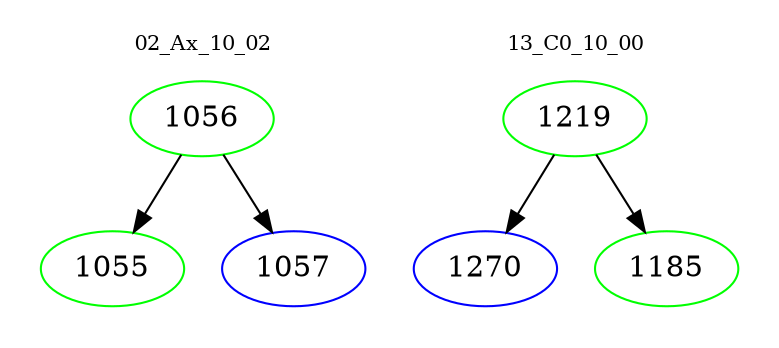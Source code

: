 digraph{
subgraph cluster_0 {
color = white
label = "02_Ax_10_02";
fontsize=10;
T0_1056 [label="1056", color="green"]
T0_1056 -> T0_1055 [color="black"]
T0_1055 [label="1055", color="green"]
T0_1056 -> T0_1057 [color="black"]
T0_1057 [label="1057", color="blue"]
}
subgraph cluster_1 {
color = white
label = "13_C0_10_00";
fontsize=10;
T1_1219 [label="1219", color="green"]
T1_1219 -> T1_1270 [color="black"]
T1_1270 [label="1270", color="blue"]
T1_1219 -> T1_1185 [color="black"]
T1_1185 [label="1185", color="green"]
}
}
